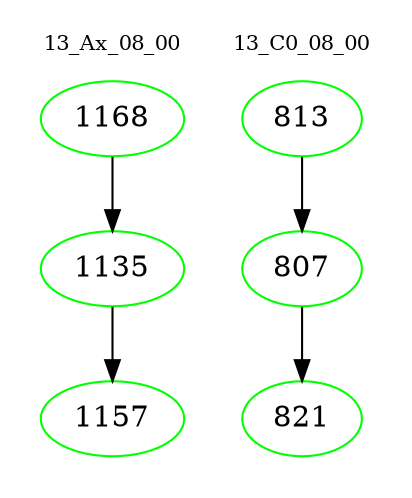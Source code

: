digraph{
subgraph cluster_0 {
color = white
label = "13_Ax_08_00";
fontsize=10;
T0_1168 [label="1168", color="green"]
T0_1168 -> T0_1135 [color="black"]
T0_1135 [label="1135", color="green"]
T0_1135 -> T0_1157 [color="black"]
T0_1157 [label="1157", color="green"]
}
subgraph cluster_1 {
color = white
label = "13_C0_08_00";
fontsize=10;
T1_813 [label="813", color="green"]
T1_813 -> T1_807 [color="black"]
T1_807 [label="807", color="green"]
T1_807 -> T1_821 [color="black"]
T1_821 [label="821", color="green"]
}
}

